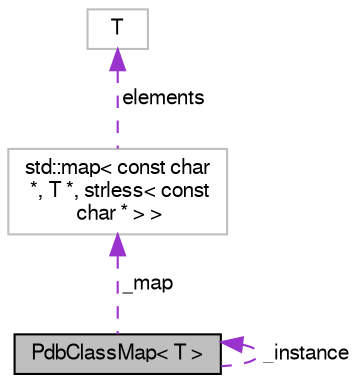 digraph "PdbClassMap&lt; T &gt;"
{
  bgcolor="transparent";
  edge [fontname="FreeSans",fontsize="10",labelfontname="FreeSans",labelfontsize="10"];
  node [fontname="FreeSans",fontsize="10",shape=record];
  Node1 [label="PdbClassMap\< T \>",height=0.2,width=0.4,color="black", fillcolor="grey75", style="filled" fontcolor="black"];
  Node1 -> Node1 [dir="back",color="darkorchid3",fontsize="10",style="dashed",label=" _instance" ,fontname="FreeSans"];
  Node2 -> Node1 [dir="back",color="darkorchid3",fontsize="10",style="dashed",label=" _map" ,fontname="FreeSans"];
  Node2 [label="std::map\< const char\l *, T *, strless\< const\l char * \> \>",height=0.2,width=0.4,color="grey75"];
  Node3 -> Node2 [dir="back",color="darkorchid3",fontsize="10",style="dashed",label=" elements" ,fontname="FreeSans"];
  Node3 [label="T",height=0.2,width=0.4,color="grey75"];
}
